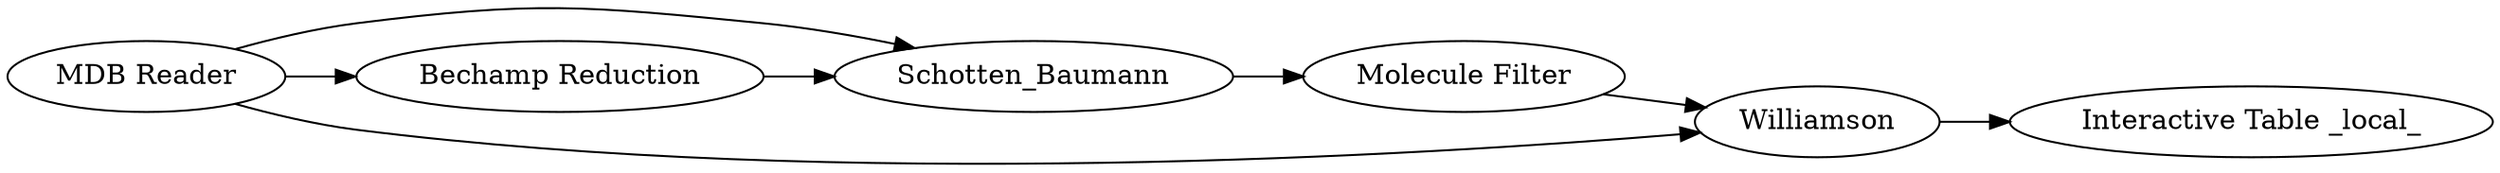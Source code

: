 digraph {
	7 -> 3
	4 -> 5
	7 -> 5
	3 -> 4
	5 -> 6
	2 -> 3
	7 -> 2
	5 [label=Williamson]
	7 [label="MDB Reader"]
	4 [label="Molecule Filter"]
	6 [label="Interactive Table _local_"]
	3 [label=Schotten_Baumann]
	2 [label="Bechamp Reduction"]
	rankdir=LR
}
